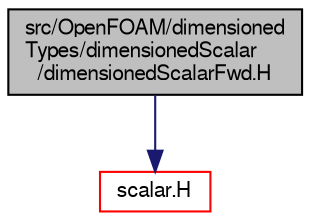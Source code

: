 digraph "src/OpenFOAM/dimensionedTypes/dimensionedScalar/dimensionedScalarFwd.H"
{
  bgcolor="transparent";
  edge [fontname="FreeSans",fontsize="10",labelfontname="FreeSans",labelfontsize="10"];
  node [fontname="FreeSans",fontsize="10",shape=record];
  Node1 [label="src/OpenFOAM/dimensioned\lTypes/dimensionedScalar\l/dimensionedScalarFwd.H",height=0.2,width=0.4,color="black", fillcolor="grey75", style="filled" fontcolor="black"];
  Node1 -> Node2 [color="midnightblue",fontsize="10",style="solid",fontname="FreeSans"];
  Node2 [label="scalar.H",height=0.2,width=0.4,color="red",URL="$a08483.html"];
}
